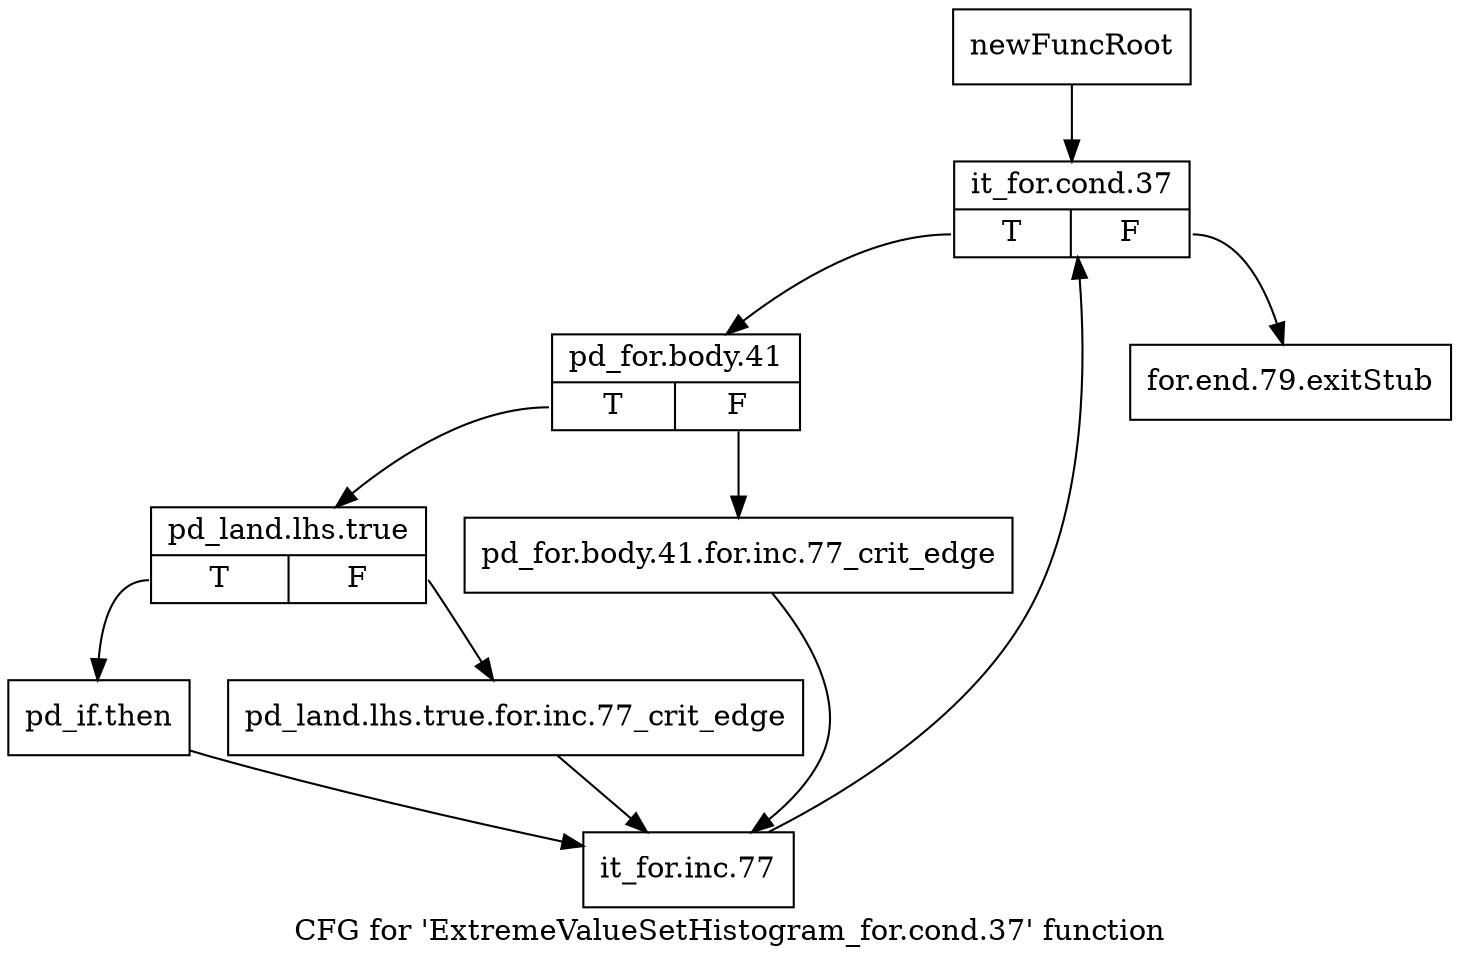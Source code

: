digraph "CFG for 'ExtremeValueSetHistogram_for.cond.37' function" {
	label="CFG for 'ExtremeValueSetHistogram_for.cond.37' function";

	Node0x2e98300 [shape=record,label="{newFuncRoot}"];
	Node0x2e98300 -> Node0x2e983a0;
	Node0x2e98350 [shape=record,label="{for.end.79.exitStub}"];
	Node0x2e983a0 [shape=record,label="{it_for.cond.37|{<s0>T|<s1>F}}"];
	Node0x2e983a0:s0 -> Node0x2e983f0;
	Node0x2e983a0:s1 -> Node0x2e98350;
	Node0x2e983f0 [shape=record,label="{pd_for.body.41|{<s0>T|<s1>F}}"];
	Node0x2e983f0:s0 -> Node0x2e98490;
	Node0x2e983f0:s1 -> Node0x2e98440;
	Node0x2e98440 [shape=record,label="{pd_for.body.41.for.inc.77_crit_edge}"];
	Node0x2e98440 -> Node0x2e98580;
	Node0x2e98490 [shape=record,label="{pd_land.lhs.true|{<s0>T|<s1>F}}"];
	Node0x2e98490:s0 -> Node0x2e98530;
	Node0x2e98490:s1 -> Node0x2e984e0;
	Node0x2e984e0 [shape=record,label="{pd_land.lhs.true.for.inc.77_crit_edge}"];
	Node0x2e984e0 -> Node0x2e98580;
	Node0x2e98530 [shape=record,label="{pd_if.then}"];
	Node0x2e98530 -> Node0x2e98580;
	Node0x2e98580 [shape=record,label="{it_for.inc.77}"];
	Node0x2e98580 -> Node0x2e983a0;
}
